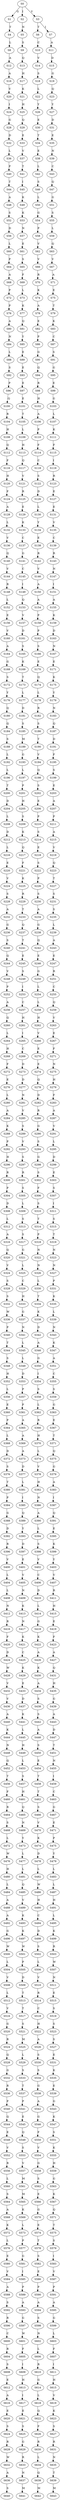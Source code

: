 strict digraph  {
	S0 -> S1 [ label = G ];
	S0 -> S2 [ label = I ];
	S0 -> S3 [ label = V ];
	S1 -> S4 [ label = T ];
	S2 -> S5 [ label = N ];
	S3 -> S6 [ label = T ];
	S3 -> S7 [ label = I ];
	S4 -> S8 [ label = L ];
	S5 -> S9 [ label = S ];
	S6 -> S10 [ label = C ];
	S7 -> S11 [ label = A ];
	S8 -> S12 [ label = A ];
	S9 -> S13 [ label = Q ];
	S10 -> S14 [ label = V ];
	S11 -> S15 [ label = D ];
	S12 -> S16 [ label = A ];
	S13 -> S17 [ label = H ];
	S14 -> S18 [ label = S ];
	S15 -> S19 [ label = G ];
	S16 -> S20 [ label = V ];
	S17 -> S21 [ label = K ];
	S18 -> S22 [ label = L ];
	S19 -> S23 [ label = Q ];
	S20 -> S24 [ label = I ];
	S21 -> S25 [ label = H ];
	S22 -> S26 [ label = Y ];
	S23 -> S27 [ label = Y ];
	S24 -> S28 [ label = G ];
	S25 -> S29 [ label = Q ];
	S26 -> S30 [ label = E ];
	S27 -> S31 [ label = D ];
	S28 -> S32 [ label = D ];
	S29 -> S33 [ label = E ];
	S30 -> S34 [ label = T ];
	S31 -> S35 [ label = E ];
	S32 -> S36 [ label = L ];
	S33 -> S37 [ label = V ];
	S34 -> S38 [ label = E ];
	S35 -> S39 [ label = N ];
	S36 -> S40 [ label = P ];
	S37 -> S41 [ label = T ];
	S38 -> S42 [ label = L ];
	S39 -> S43 [ label = C ];
	S40 -> S44 [ label = T ];
	S41 -> S45 [ label = I ];
	S42 -> S46 [ label = S ];
	S43 -> S47 [ label = Q ];
	S44 -> S48 [ label = A ];
	S45 -> S49 [ label = K ];
	S46 -> S50 [ label = L ];
	S47 -> S51 [ label = G ];
	S48 -> S52 [ label = S ];
	S49 -> S53 [ label = K ];
	S50 -> S54 [ label = G ];
	S51 -> S55 [ label = S ];
	S52 -> S56 [ label = D ];
	S53 -> S57 [ label = N ];
	S54 -> S58 [ label = P ];
	S55 -> S59 [ label = L ];
	S56 -> S60 [ label = L ];
	S57 -> S61 [ label = E ];
	S58 -> S62 [ label = V ];
	S59 -> S63 [ label = Q ];
	S60 -> S64 [ label = P ];
	S61 -> S65 [ label = S ];
	S62 -> S66 [ label = V ];
	S63 -> S67 [ label = V ];
	S64 -> S68 [ label = A ];
	S65 -> S69 [ label = F ];
	S66 -> S70 [ label = R ];
	S67 -> S71 [ label = A ];
	S68 -> S72 [ label = P ];
	S69 -> S73 [ label = L ];
	S70 -> S74 [ label = K ];
	S71 -> S75 [ label = E ];
	S72 -> S76 [ label = P ];
	S73 -> S77 [ label = K ];
	S74 -> S78 [ label = A ];
	S75 -> S79 [ label = T ];
	S76 -> S80 [ label = A ];
	S77 -> S81 [ label = Q ];
	S78 -> S82 [ label = E ];
	S79 -> S83 [ label = K ];
	S80 -> S84 [ label = N ];
	S81 -> S85 [ label = Y ];
	S82 -> S86 [ label = P ];
	S83 -> S87 [ label = C ];
	S84 -> S88 [ label = L ];
	S85 -> S89 [ label = E ];
	S86 -> S90 [ label = G ];
	S87 -> S91 [ label = S ];
	S88 -> S92 [ label = S ];
	S89 -> S93 [ label = E ];
	S90 -> S94 [ label = Q ];
	S91 -> S95 [ label = G ];
	S92 -> S96 [ label = P ];
	S93 -> S97 [ label = E ];
	S94 -> S98 [ label = R ];
	S95 -> S99 [ label = E ];
	S96 -> S100 [ label = Q ];
	S97 -> S101 [ label = E ];
	S98 -> S102 [ label = H ];
	S99 -> S103 [ label = G ];
	S100 -> S104 [ label = R ];
	S101 -> S105 [ label = T ];
	S102 -> S106 [ label = A ];
	S103 -> S107 [ label = L ];
	S104 -> S108 [ label = H ];
	S105 -> S109 [ label = L ];
	S106 -> S110 [ label = P ];
	S107 -> S111 [ label = K ];
	S108 -> S112 [ label = Q ];
	S109 -> S113 [ label = H ];
	S110 -> S114 [ label = F ];
	S111 -> S115 [ label = F ];
	S112 -> S116 [ label = F ];
	S113 -> S117 [ label = Q ];
	S114 -> S118 [ label = C ];
	S115 -> S119 [ label = I ];
	S116 -> S120 [ label = H ];
	S117 -> S121 [ label = V ];
	S118 -> S122 [ label = S ];
	S119 -> S123 [ label = R ];
	S120 -> S124 [ label = F ];
	S121 -> S125 [ label = R ];
	S122 -> S126 [ label = D ];
	S123 -> S127 [ label = E ];
	S124 -> S128 [ label = A ];
	S125 -> S129 [ label = E ];
	S126 -> S130 [ label = L ];
	S127 -> S131 [ label = E ];
	S128 -> S132 [ label = L ];
	S129 -> S133 [ label = K ];
	S130 -> S134 [ label = Y ];
	S131 -> S135 [ label = V ];
	S132 -> S136 [ label = V ];
	S133 -> S137 [ label = C ];
	S134 -> S138 [ label = E ];
	S135 -> S139 [ label = C ];
	S136 -> S140 [ label = Q ];
	S137 -> S141 [ label = G ];
	S138 -> S142 [ label = R ];
	S139 -> S143 [ label = R ];
	S140 -> S144 [ label = V ];
	S141 -> S145 [ label = C ];
	S142 -> S146 [ label = V ];
	S143 -> S147 [ label = N ];
	S144 -> S148 [ label = R ];
	S145 -> S149 [ label = I ];
	S146 -> S150 [ label = A ];
	S147 -> S151 [ label = I ];
	S148 -> S152 [ label = L ];
	S149 -> S153 [ label = Q ];
	S150 -> S154 [ label = A ];
	S151 -> S155 [ label = A ];
	S152 -> S156 [ label = E ];
	S153 -> S157 [ label = V ];
	S154 -> S158 [ label = P ];
	S155 -> S159 [ label = K ];
	S156 -> S160 [ label = V ];
	S157 -> S161 [ label = D ];
	S158 -> S162 [ label = P ];
	S159 -> S163 [ label = D ];
	S160 -> S164 [ label = A ];
	S161 -> S165 [ label = S ];
	S162 -> S166 [ label = S ];
	S163 -> S167 [ label = N ];
	S164 -> S168 [ label = G ];
	S165 -> S169 [ label = K ];
	S166 -> S170 [ label = E ];
	S167 -> S171 [ label = E ];
	S168 -> S172 [ label = S ];
	S169 -> S173 [ label = T ];
	S170 -> S174 [ label = Q ];
	S171 -> S175 [ label = K ];
	S172 -> S176 [ label = Y ];
	S173 -> S177 [ label = L ];
	S174 -> S178 [ label = L ];
	S175 -> S179 [ label = Y ];
	S176 -> S180 [ label = Q ];
	S177 -> S181 [ label = D ];
	S178 -> S182 [ label = R ];
	S179 -> S183 [ label = N ];
	S180 -> S184 [ label = Q ];
	S181 -> S185 [ label = S ];
	S182 -> S186 [ label = S ];
	S183 -> S187 [ label = Q ];
	S184 -> S188 [ label = S ];
	S185 -> S189 [ label = M ];
	S186 -> S190 [ label = T ];
	S187 -> S191 [ label = D ];
	S188 -> S192 [ label = L ];
	S189 -> S193 [ label = G ];
	S190 -> S194 [ label = V ];
	S191 -> S195 [ label = F ];
	S192 -> S196 [ label = L ];
	S193 -> S197 [ label = L ];
	S194 -> S198 [ label = Q ];
	S195 -> S199 [ label = S ];
	S196 -> S200 [ label = T ];
	S197 -> S201 [ label = P ];
	S198 -> S202 [ label = S ];
	S199 -> S203 [ label = E ];
	S200 -> S204 [ label = D ];
	S201 -> S205 [ label = H ];
	S202 -> S206 [ label = E ];
	S203 -> S207 [ label = A ];
	S204 -> S208 [ label = L ];
	S205 -> S209 [ label = S ];
	S206 -> S210 [ label = P ];
	S207 -> S211 [ label = P ];
	S208 -> S212 [ label = D ];
	S209 -> S213 [ label = K ];
	S210 -> S214 [ label = S ];
	S211 -> S215 [ label = A ];
	S212 -> S216 [ label = L ];
	S213 -> S217 [ label = Q ];
	S214 -> S218 [ label = E ];
	S215 -> S219 [ label = V ];
	S216 -> S220 [ label = E ];
	S217 -> S221 [ label = F ];
	S218 -> S222 [ label = S ];
	S219 -> S223 [ label = Q ];
	S220 -> S224 [ label = V ];
	S221 -> S225 [ label = K ];
	S222 -> S226 [ label = P ];
	S223 -> S227 [ label = T ];
	S224 -> S228 [ label = S ];
	S225 -> S229 [ label = R ];
	S226 -> S230 [ label = S ];
	S227 -> S231 [ label = S ];
	S228 -> S232 [ label = A ];
	S229 -> S233 [ label = T ];
	S230 -> S234 [ label = A ];
	S231 -> S235 [ label = S ];
	S232 -> S236 [ label = G ];
	S233 -> S237 [ label = Q ];
	S234 -> S238 [ label = G ];
	S235 -> S239 [ label = L ];
	S236 -> S240 [ label = S ];
	S237 -> S241 [ label = T ];
	S238 -> S242 [ label = Q ];
	S239 -> S243 [ label = A ];
	S240 -> S244 [ label = Q ];
	S241 -> S245 [ label = E ];
	S242 -> S246 [ label = E ];
	S243 -> S247 [ label = E ];
	S244 -> S248 [ label = V ];
	S245 -> S249 [ label = S ];
	S246 -> S250 [ label = G ];
	S247 -> S251 [ label = R ];
	S248 -> S252 [ label = P ];
	S249 -> S253 [ label = I ];
	S250 -> S254 [ label = L ];
	S251 -> S255 [ label = C ];
	S252 -> S256 [ label = A ];
	S253 -> S257 [ label = C ];
	S254 -> S258 [ label = L ];
	S255 -> S259 [ label = Q ];
	S256 -> S260 [ label = Q ];
	S257 -> S261 [ label = H ];
	S258 -> S262 [ label = H ];
	S259 -> S263 [ label = V ];
	S260 -> S264 [ label = L ];
	S261 -> S265 [ label = I ];
	S262 -> S266 [ label = V ];
	S263 -> S267 [ label = E ];
	S264 -> S268 [ label = H ];
	S265 -> S269 [ label = C ];
	S266 -> S270 [ label = E ];
	S267 -> S271 [ label = F ];
	S268 -> S272 [ label = F ];
	S269 -> S273 [ label = D ];
	S270 -> S274 [ label = E ];
	S271 -> S275 [ label = N ];
	S272 -> S276 [ label = E ];
	S273 -> S277 [ label = D ];
	S274 -> S278 [ label = Q ];
	S275 -> S279 [ label = H ];
	S276 -> S280 [ label = L ];
	S277 -> S281 [ label = N ];
	S278 -> S282 [ label = D ];
	S279 -> S283 [ label = F ];
	S280 -> S284 [ label = A ];
	S281 -> S285 [ label = V ];
	S282 -> S286 [ label = R ];
	S283 -> S287 [ label = A ];
	S284 -> S288 [ label = K ];
	S285 -> S289 [ label = S ];
	S286 -> S290 [ label = G ];
	S287 -> S291 [ label = V ];
	S288 -> S292 [ label = P ];
	S289 -> S293 [ label = V ];
	S290 -> S294 [ label = S ];
	S291 -> S295 [ label = L ];
	S292 -> S296 [ label = H ];
	S293 -> S297 [ label = S ];
	S294 -> S298 [ label = G ];
	S295 -> S299 [ label = D ];
	S296 -> S300 [ label = R ];
	S297 -> S301 [ label = R ];
	S298 -> S302 [ label = S ];
	S299 -> S303 [ label = E ];
	S300 -> S304 [ label = P ];
	S301 -> S305 [ label = S ];
	S302 -> S306 [ label = F ];
	S303 -> S307 [ label = S ];
	S304 -> S308 [ label = D ];
	S305 -> S309 [ label = L ];
	S306 -> S310 [ label = S ];
	S307 -> S311 [ label = I ];
	S308 -> S312 [ label = L ];
	S309 -> S313 [ label = S ];
	S310 -> S314 [ label = T ];
	S311 -> S315 [ label = S ];
	S312 -> S316 [ label = A ];
	S313 -> S317 [ label = S ];
	S314 -> S318 [ label = P ];
	S315 -> S319 [ label = T ];
	S316 -> S320 [ label = Q ];
	S317 -> S321 [ label = G ];
	S318 -> S322 [ label = N ];
	S319 -> S323 [ label = N ];
	S320 -> S324 [ label = V ];
	S321 -> S325 [ label = L ];
	S322 -> S326 [ label = N ];
	S323 -> S327 [ label = N ];
	S324 -> S328 [ label = S ];
	S325 -> S329 [ label = C ];
	S326 -> S330 [ label = L ];
	S327 -> S331 [ label = P ];
	S328 -> S332 [ label = S ];
	S329 -> S333 [ label = H ];
	S330 -> S334 [ label = T ];
	S331 -> S335 [ label = K ];
	S332 -> S336 [ label = W ];
	S333 -> S337 [ label = G ];
	S334 -> S338 [ label = K ];
	S335 -> S339 [ label = L ];
	S336 -> S340 [ label = P ];
	S337 -> S341 [ label = N ];
	S338 -> S342 [ label = D ];
	S339 -> S343 [ label = N ];
	S340 -> S344 [ label = T ];
	S341 -> S345 [ label = L ];
	S342 -> S346 [ label = A ];
	S343 -> S347 [ label = K ];
	S344 -> S348 [ label = S ];
	S345 -> S349 [ label = L ];
	S346 -> S350 [ label = G ];
	S347 -> S351 [ label = A ];
	S348 -> S352 [ label = H ];
	S349 -> S353 [ label = D ];
	S350 -> S354 [ label = I ];
	S351 -> S355 [ label = C ];
	S352 -> S356 [ label = L ];
	S353 -> S357 [ label = P ];
	S354 -> S358 [ label = S ];
	S355 -> S359 [ label = S ];
	S356 -> S360 [ label = E ];
	S357 -> S361 [ label = P ];
	S358 -> S362 [ label = L ];
	S359 -> S363 [ label = G ];
	S360 -> S364 [ label = P ];
	S361 -> S365 [ label = A ];
	S362 -> S366 [ label = R ];
	S363 -> S367 [ label = E ];
	S364 -> S368 [ label = L ];
	S365 -> S369 [ label = A ];
	S366 -> S370 [ label = H ];
	S367 -> S371 [ label = T ];
	S368 -> S372 [ label = D ];
	S369 -> S373 [ label = A ];
	S370 -> S374 [ label = L ];
	S371 -> S375 [ label = Q ];
	S372 -> S376 [ label = S ];
	S373 -> S377 [ label = D ];
	S374 -> S378 [ label = V ];
	S375 -> S379 [ label = G ];
	S376 -> S380 [ label = T ];
	S377 -> S381 [ label = L ];
	S378 -> S382 [ label = H ];
	S379 -> S383 [ label = A ];
	S380 -> S384 [ label = P ];
	S381 -> S385 [ label = I ];
	S382 -> S386 [ label = N ];
	S383 -> S387 [ label = I ];
	S384 -> S388 [ label = G ];
	S385 -> S389 [ label = Q ];
	S386 -> S390 [ label = A ];
	S387 -> S391 [ label = Q ];
	S388 -> S392 [ label = D ];
	S389 -> S393 [ label = Y ];
	S390 -> S394 [ label = L ];
	S391 -> S395 [ label = E ];
	S392 -> S396 [ label = R ];
	S393 -> S397 [ label = D ];
	S394 -> S398 [ label = S ];
	S395 -> S399 [ label = K ];
	S396 -> S400 [ label = V ];
	S397 -> S401 [ label = E ];
	S398 -> S402 [ label = V ];
	S399 -> S403 [ label = Y ];
	S400 -> S404 [ label = L ];
	S401 -> S405 [ label = V ];
	S402 -> S406 [ label = C ];
	S403 -> S407 [ label = V ];
	S404 -> S408 [ label = L ];
	S405 -> S409 [ label = N ];
	S406 -> S410 [ label = D ];
	S407 -> S411 [ label = R ];
	S408 -> S412 [ label = N ];
	S409 -> S413 [ label = K ];
	S410 -> S414 [ label = L ];
	S411 -> S415 [ label = H ];
	S412 -> S416 [ label = R ];
	S413 -> S417 [ label = N ];
	S414 -> S418 [ label = G ];
	S415 -> S419 [ label = E ];
	S416 -> S420 [ label = F ];
	S417 -> S421 [ label = K ];
	S418 -> S422 [ label = K ];
	S419 -> S423 [ label = F ];
	S420 -> S424 [ label = D ];
	S421 -> S425 [ label = C ];
	S422 -> S426 [ label = A ];
	S423 -> S427 [ label = A ];
	S424 -> S428 [ label = W ];
	S425 -> S429 [ label = K ];
	S426 -> S430 [ label = K ];
	S427 -> S431 [ label = Q ];
	S428 -> S432 [ label = V ];
	S429 -> S433 [ label = E ];
	S430 -> S434 [ label = A ];
	S431 -> S435 [ label = H ];
	S432 -> S436 [ label = V ];
	S433 -> S437 [ label = D ];
	S434 -> S438 [ label = S ];
	S435 -> S439 [ label = G ];
	S436 -> S440 [ label = A ];
	S437 -> S441 [ label = K ];
	S438 -> S442 [ label = S ];
	S439 -> S443 [ label = A ];
	S440 -> S444 [ label = K ];
	S441 -> S445 [ label = L ];
	S442 -> S446 [ label = A ];
	S443 -> S447 [ label = D ];
	S444 -> S448 [ label = N ];
	S445 -> S449 [ label = H ];
	S446 -> S450 [ label = S ];
	S447 -> S451 [ label = T ];
	S448 -> S452 [ label = Q ];
	S449 -> S453 [ label = L ];
	S450 -> S454 [ label = E ];
	S451 -> S455 [ label = N ];
	S452 -> S456 [ label = T ];
	S453 -> S457 [ label = S ];
	S454 -> S458 [ label = T ];
	S455 -> S459 [ label = I ];
	S456 -> S460 [ label = F ];
	S457 -> S461 [ label = H ];
	S458 -> S462 [ label = T ];
	S459 -> S463 [ label = C ];
	S460 -> S464 [ label = R ];
	S461 -> S465 [ label = Q ];
	S462 -> S466 [ label = S ];
	S463 -> S467 [ label = G ];
	S464 -> S468 [ label = S ];
	S465 -> S469 [ label = N ];
	S466 -> S470 [ label = V ];
	S467 -> S471 [ label = E ];
	S468 -> S472 [ label = L ];
	S469 -> S473 [ label = Y ];
	S470 -> S474 [ label = K ];
	S471 -> S475 [ label = P ];
	S472 -> S476 [ label = W ];
	S473 -> S477 [ label = L ];
	S474 -> S478 [ label = D ];
	S475 -> S479 [ label = Y ];
	S476 -> S480 [ label = H ];
	S477 -> S481 [ label = L ];
	S478 -> S482 [ label = L ];
	S479 -> S483 [ label = L ];
	S480 -> S484 [ label = L ];
	S481 -> S485 [ label = Q ];
	S482 -> S486 [ label = W ];
	S483 -> S487 [ label = L ];
	S484 -> S488 [ label = A ];
	S485 -> S489 [ label = V ];
	S486 -> S490 [ label = H ];
	S487 -> S491 [ label = H ];
	S488 -> S492 [ label = A ];
	S489 -> S493 [ label = K ];
	S490 -> S494 [ label = C ];
	S491 -> S495 [ label = L ];
	S492 -> S496 [ label = G ];
	S493 -> S497 [ label = K ];
	S494 -> S498 [ label = D ];
	S495 -> S499 [ label = K ];
	S496 -> S500 [ label = W ];
	S497 -> S501 [ label = W ];
	S498 -> S502 [ label = S ];
	S499 -> S503 [ label = R ];
	S500 -> S504 [ label = L ];
	S501 -> S505 [ label = P ];
	S502 -> S506 [ label = L ];
	S503 -> S507 [ label = W ];
	S504 -> S508 [ label = V ];
	S505 -> S509 [ label = D ];
	S506 -> S510 [ label = V ];
	S507 -> S511 [ label = N ];
	S508 -> S512 [ label = L ];
	S509 -> S513 [ label = T ];
	S510 -> S514 [ label = R ];
	S511 -> S515 [ label = E ];
	S512 -> S516 [ label = V ];
	S513 -> S517 [ label = T ];
	S514 -> S518 [ label = C ];
	S515 -> S519 [ label = S ];
	S516 -> S520 [ label = G ];
	S517 -> S521 [ label = S ];
	S518 -> S522 [ label = H ];
	S519 -> S523 [ label = S ];
	S520 -> S524 [ label = R ];
	S521 -> S525 [ label = M ];
	S522 -> S526 [ label = A ];
	S523 -> S527 [ label = S ];
	S524 -> S528 [ label = Q ];
	S525 -> S529 [ label = L ];
	S526 -> S530 [ label = S ];
	S527 -> S531 [ label = E ];
	S528 -> S532 [ label = G ];
	S529 -> S533 [ label = S ];
	S530 -> S534 [ label = S ];
	S531 -> S535 [ label = K ];
	S532 -> S536 [ label = R ];
	S533 -> S537 [ label = T ];
	S534 -> S538 [ label = G ];
	S535 -> S539 [ label = E ];
	S536 -> S540 [ label = P ];
	S537 -> S541 [ label = P ];
	S538 -> S542 [ label = A ];
	S539 -> S543 [ label = G ];
	S540 -> S544 [ label = Q ];
	S541 -> S545 [ label = E ];
	S542 -> S546 [ label = G ];
	S543 -> S547 [ label = K ];
	S544 -> S548 [ label = E ];
	S545 -> S549 [ label = Q ];
	S546 -> S550 [ label = F ];
	S547 -> S551 [ label = S ];
	S548 -> S552 [ label = V ];
	S549 -> S553 [ label = S ];
	S550 -> S554 [ label = V ];
	S551 -> S555 [ label = K ];
	S552 -> S556 [ label = R ];
	S553 -> S557 [ label = V ];
	S554 -> S558 [ label = G ];
	S555 -> S559 [ label = H ];
	S556 -> S560 [ label = L ];
	S557 -> S561 [ label = M ];
	S558 -> S562 [ label = S ];
	S559 -> S563 [ label = G ];
	S560 -> S564 [ label = S ];
	S561 -> S565 [ label = M ];
	S562 -> S566 [ label = E ];
	S563 -> S567 [ label = K ];
	S564 -> S568 [ label = A ];
	S565 -> S569 [ label = K ];
	S566 -> S570 [ label = G ];
	S567 -> S571 [ label = Q ];
	S568 -> S572 [ label = K ];
	S569 -> S573 [ label = L ];
	S570 -> S574 [ label = E ];
	S571 -> S575 [ label = T ];
	S572 -> S576 [ label = L ];
	S573 -> S577 [ label = P ];
	S574 -> S578 [ label = T ];
	S575 -> S579 [ label = S ];
	S576 -> S580 [ label = E ];
	S577 -> S581 [ label = G ];
	S578 -> S582 [ label = S ];
	S579 -> S583 [ label = I ];
	S580 -> S584 [ label = V ];
	S581 -> S585 [ label = I ];
	S582 -> S586 [ label = E ];
	S583 -> S587 [ label = V ];
	S584 -> S588 [ label = A ];
	S585 -> S589 [ label = P ];
	S586 -> S590 [ label = P ];
	S587 -> S591 [ label = P ];
	S588 -> S592 [ label = S ];
	S589 -> S593 [ label = A ];
	S590 -> S594 [ label = A ];
	S591 -> S595 [ label = A ];
	S592 -> S596 [ label = R ];
	S593 -> S597 [ label = G ];
	S594 -> S598 [ label = S ];
	S595 -> S599 [ label = G ];
	S596 -> S600 [ label = C ];
	S597 -> S601 [ label = W ];
	S598 -> S602 [ label = N ];
	S599 -> S603 [ label = L ];
	S600 -> S604 [ label = R ];
	S601 -> S605 [ label = F ];
	S602 -> S606 [ label = L ];
	S603 -> S607 [ label = F ];
	S604 -> S608 [ label = S ];
	S605 -> S609 [ label = I ];
	S606 -> S610 [ label = R ];
	S607 -> S611 [ label = I ];
	S608 -> S612 [ label = E ];
	S609 -> S613 [ label = H ];
	S610 -> S614 [ label = G ];
	S611 -> S615 [ label = H ];
	S612 -> S616 [ label = A ];
	S613 -> S617 [ label = I ];
	S614 -> S618 [ label = L ];
	S615 -> S619 [ label = V ];
	S616 -> S620 [ label = E ];
	S617 -> S621 [ label = E ];
	S618 -> S622 [ label = Q ];
	S619 -> S623 [ label = K ];
	S620 -> S624 [ label = S ];
	S621 -> S625 [ label = S ];
	S622 -> S626 [ label = F ];
	S623 -> S627 [ label = S ];
	S624 -> S628 [ label = R ];
	S625 -> S629 [ label = G ];
	S626 -> S630 [ label = R ];
	S627 -> S631 [ label = R ];
	S628 -> S632 [ label = W ];
	S629 -> S633 [ label = R ];
	S630 -> S634 [ label = L ];
	S631 -> S635 [ label = N ];
	S632 -> S636 [ label = A ];
	S633 -> S637 [ label = N ];
	S634 -> S638 [ label = Q ];
	S635 -> S639 [ label = T ];
	S636 -> S640 [ label = S ];
	S637 -> S641 [ label = M ];
	S638 -> S642 [ label = M ];
	S639 -> S643 [ label = M ];
}
